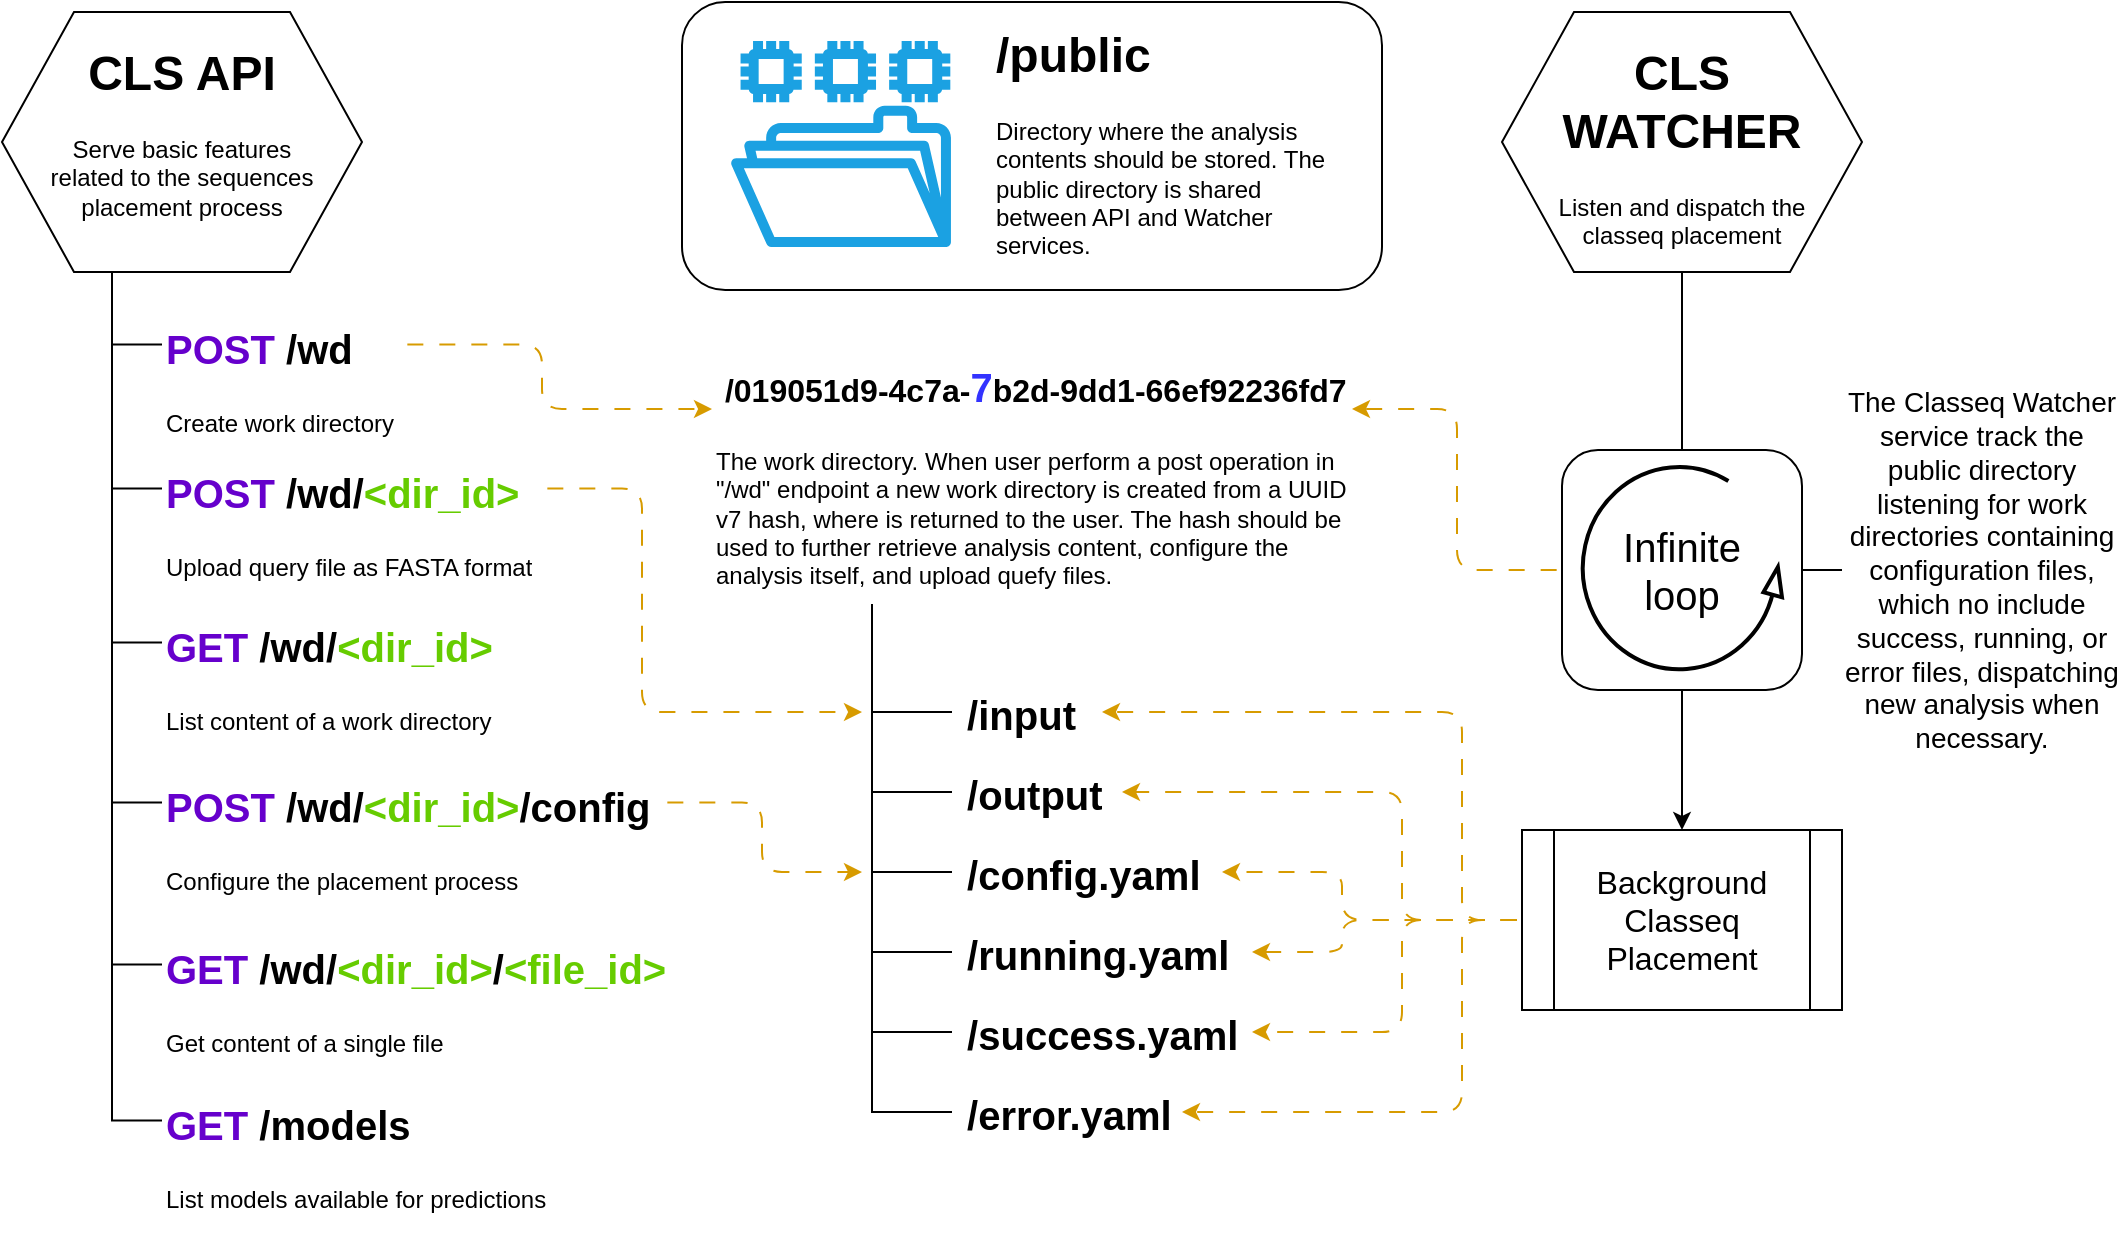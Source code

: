 <mxfile>
    <diagram name="Page-1" id="M4G4a46BqW0jDixxyeKU">
        <mxGraphModel dx="1695" dy="862" grid="1" gridSize="10" guides="1" tooltips="1" connect="1" arrows="1" fold="1" page="1" pageScale="1" pageWidth="1100" pageHeight="650" math="0" shadow="0">
            <root>
                <mxCell id="0"/>
                <mxCell id="1" parent="0"/>
                <mxCell id="WlSgmrwbtceeHHhEDn4X-51" style="edgeStyle=orthogonalEdgeStyle;rounded=1;orthogonalLoop=1;jettySize=auto;html=1;exitX=1;exitY=0.25;exitDx=0;exitDy=0;entryX=0;entryY=0.25;entryDx=0;entryDy=0;curved=0;flowAnimation=1;fillColor=#ffcd28;gradientColor=#ffa500;strokeColor=#d79b00;" parent="1" source="WlSgmrwbtceeHHhEDn4X-5" target="WlSgmrwbtceeHHhEDn4X-21" edge="1">
                    <mxGeometry relative="1" as="geometry">
                        <Array as="points">
                            <mxPoint x="290" y="187"/>
                            <mxPoint x="290" y="220"/>
                        </Array>
                    </mxGeometry>
                </mxCell>
                <mxCell id="WlSgmrwbtceeHHhEDn4X-5" value="&lt;h1 style=&quot;margin-top: 0px;&quot;&gt;&lt;font style=&quot;font-size: 20px;&quot;&gt;&lt;font color=&quot;#6600cc&quot;&gt;POST&lt;/font&gt; /wd&lt;/font&gt;&lt;/h1&gt;&lt;p&gt;Create work directory&lt;/p&gt;" style="text;html=1;whiteSpace=wrap;overflow=hidden;rounded=0;" parent="1" vertex="1">
                    <mxGeometry x="100" y="168" width="120" height="77" as="geometry"/>
                </mxCell>
                <mxCell id="WlSgmrwbtceeHHhEDn4X-7" style="edgeStyle=orthogonalEdgeStyle;rounded=0;orthogonalLoop=1;jettySize=auto;html=1;entryX=0;entryY=0.25;entryDx=0;entryDy=0;endArrow=none;endFill=0;exitX=0.25;exitY=1;exitDx=0;exitDy=0;" parent="1" source="WlSgmrwbtceeHHhEDn4X-2" target="WlSgmrwbtceeHHhEDn4X-5" edge="1">
                    <mxGeometry relative="1" as="geometry"/>
                </mxCell>
                <mxCell id="WlSgmrwbtceeHHhEDn4X-9" style="edgeStyle=orthogonalEdgeStyle;rounded=0;orthogonalLoop=1;jettySize=auto;html=1;entryX=0;entryY=0.25;entryDx=0;entryDy=0;endArrow=none;endFill=0;exitX=0.25;exitY=1;exitDx=0;exitDy=0;" parent="1" source="WlSgmrwbtceeHHhEDn4X-2" target="WlSgmrwbtceeHHhEDn4X-8" edge="1">
                    <mxGeometry relative="1" as="geometry"/>
                </mxCell>
                <mxCell id="WlSgmrwbtceeHHhEDn4X-11" style="edgeStyle=orthogonalEdgeStyle;rounded=0;orthogonalLoop=1;jettySize=auto;html=1;entryX=0;entryY=0.25;entryDx=0;entryDy=0;endArrow=none;endFill=0;exitX=0.25;exitY=1;exitDx=0;exitDy=0;" parent="1" source="WlSgmrwbtceeHHhEDn4X-2" target="WlSgmrwbtceeHHhEDn4X-10" edge="1">
                    <mxGeometry relative="1" as="geometry"/>
                </mxCell>
                <mxCell id="WlSgmrwbtceeHHhEDn4X-13" style="edgeStyle=orthogonalEdgeStyle;rounded=0;orthogonalLoop=1;jettySize=auto;html=1;entryX=0;entryY=0.25;entryDx=0;entryDy=0;endArrow=none;endFill=0;exitX=0.25;exitY=1;exitDx=0;exitDy=0;" parent="1" source="WlSgmrwbtceeHHhEDn4X-2" target="WlSgmrwbtceeHHhEDn4X-12" edge="1">
                    <mxGeometry relative="1" as="geometry"/>
                </mxCell>
                <mxCell id="WlSgmrwbtceeHHhEDn4X-15" style="edgeStyle=orthogonalEdgeStyle;rounded=0;orthogonalLoop=1;jettySize=auto;html=1;entryX=0;entryY=0.25;entryDx=0;entryDy=0;endArrow=none;endFill=0;exitX=0.25;exitY=1;exitDx=0;exitDy=0;" parent="1" source="WlSgmrwbtceeHHhEDn4X-2" target="WlSgmrwbtceeHHhEDn4X-14" edge="1">
                    <mxGeometry relative="1" as="geometry"/>
                </mxCell>
                <mxCell id="WlSgmrwbtceeHHhEDn4X-8" value="&lt;h1 style=&quot;margin-top: 0px;&quot;&gt;&lt;font style=&quot;font-size: 20px;&quot;&gt;&lt;font color=&quot;#6600cc&quot;&gt;GET&lt;/font&gt; /wd/&lt;font color=&quot;#66cc00&quot;&gt;&amp;lt;dir_id&amp;gt;&lt;/font&gt;&lt;/font&gt;&lt;/h1&gt;&lt;p&gt;List content of a work directory&lt;/p&gt;" style="text;html=1;whiteSpace=wrap;overflow=hidden;rounded=0;" parent="1" vertex="1">
                    <mxGeometry x="100" y="317" width="170" height="77" as="geometry"/>
                </mxCell>
                <mxCell id="WlSgmrwbtceeHHhEDn4X-49" style="edgeStyle=orthogonalEdgeStyle;rounded=1;orthogonalLoop=1;jettySize=auto;html=1;exitX=1;exitY=0.25;exitDx=0;exitDy=0;curved=0;flowAnimation=1;fillColor=#ffcd28;gradientColor=#ffa500;strokeColor=#d79b00;" parent="1" source="WlSgmrwbtceeHHhEDn4X-10" edge="1">
                    <mxGeometry relative="1" as="geometry">
                        <mxPoint x="450" y="371" as="targetPoint"/>
                        <Array as="points">
                            <mxPoint x="340" y="259"/>
                            <mxPoint x="340" y="371"/>
                        </Array>
                    </mxGeometry>
                </mxCell>
                <mxCell id="WlSgmrwbtceeHHhEDn4X-10" value="&lt;h1 style=&quot;margin-top: 0px;&quot;&gt;&lt;font style=&quot;font-size: 20px;&quot;&gt;&lt;font color=&quot;#6600cc&quot;&gt;POST&lt;/font&gt; /wd/&lt;font color=&quot;#66cc00&quot;&gt;&amp;lt;dir_id&amp;gt;&lt;/font&gt;&lt;/font&gt;&lt;/h1&gt;&lt;p&gt;Upload query file as FASTA format&lt;/p&gt;" style="text;html=1;whiteSpace=wrap;overflow=hidden;rounded=0;" parent="1" vertex="1">
                    <mxGeometry x="100" y="240" width="190" height="77" as="geometry"/>
                </mxCell>
                <mxCell id="WlSgmrwbtceeHHhEDn4X-48" style="edgeStyle=orthogonalEdgeStyle;rounded=1;orthogonalLoop=1;jettySize=auto;html=1;exitX=1;exitY=0.25;exitDx=0;exitDy=0;curved=0;flowAnimation=1;fillColor=#ffcd28;gradientColor=#ffa500;strokeColor=#d79b00;" parent="1" source="WlSgmrwbtceeHHhEDn4X-12" edge="1">
                    <mxGeometry relative="1" as="geometry">
                        <mxPoint x="450" y="451" as="targetPoint"/>
                        <Array as="points">
                            <mxPoint x="400" y="416"/>
                            <mxPoint x="400" y="451"/>
                        </Array>
                    </mxGeometry>
                </mxCell>
                <mxCell id="WlSgmrwbtceeHHhEDn4X-12" value="&lt;h1 style=&quot;margin-top: 0px;&quot;&gt;&lt;font style=&quot;font-size: 20px;&quot;&gt;&lt;font color=&quot;#6600cc&quot;&gt;POST&lt;/font&gt; /wd/&lt;font color=&quot;#66cc00&quot;&gt;&amp;lt;dir_id&amp;gt;&lt;/font&gt;/config&lt;/font&gt;&lt;/h1&gt;&lt;p&gt;Configure the placement process&lt;/p&gt;" style="text;html=1;whiteSpace=wrap;overflow=hidden;rounded=0;" parent="1" vertex="1">
                    <mxGeometry x="100" y="397" width="250" height="77" as="geometry"/>
                </mxCell>
                <mxCell id="WlSgmrwbtceeHHhEDn4X-14" value="&lt;h1 style=&quot;margin-top: 0px;&quot;&gt;&lt;font style=&quot;font-size: 20px;&quot;&gt;&lt;font color=&quot;#6600cc&quot;&gt;GET&lt;/font&gt; /wd/&lt;font color=&quot;#66cc00&quot;&gt;&amp;lt;dir_id&amp;gt;&lt;/font&gt;/&lt;font color=&quot;#66cc00&quot;&gt;&amp;lt;file_id&amp;gt;&lt;/font&gt;&lt;/font&gt;&lt;/h1&gt;&lt;p&gt;Get content of a single file&lt;/p&gt;" style="text;html=1;whiteSpace=wrap;overflow=hidden;rounded=0;" parent="1" vertex="1">
                    <mxGeometry x="100" y="478" width="260" height="77" as="geometry"/>
                </mxCell>
                <mxCell id="WlSgmrwbtceeHHhEDn4X-16" value="" style="group" parent="1" vertex="1" connectable="0">
                    <mxGeometry x="20" y="21" width="180" height="130" as="geometry"/>
                </mxCell>
                <mxCell id="N5YZWNXMNzbVgrV_dNlq-3" value="" style="verticalLabelPosition=bottom;verticalAlign=top;html=1;shape=hexagon;perimeter=hexagonPerimeter2;arcSize=6;size=0.2;" parent="WlSgmrwbtceeHHhEDn4X-16" vertex="1">
                    <mxGeometry width="180" height="130" as="geometry"/>
                </mxCell>
                <mxCell id="WlSgmrwbtceeHHhEDn4X-2" value="&lt;h1 style=&quot;margin-top: 0px;&quot;&gt;CLS API&lt;/h1&gt;&lt;p&gt;Serve basic features related to the sequences placement process&lt;/p&gt;" style="text;html=1;whiteSpace=wrap;overflow=hidden;rounded=0;align=center;" parent="WlSgmrwbtceeHHhEDn4X-16" vertex="1">
                    <mxGeometry x="20" y="10" width="140" height="120" as="geometry"/>
                </mxCell>
                <mxCell id="WlSgmrwbtceeHHhEDn4X-34" style="edgeStyle=orthogonalEdgeStyle;rounded=0;orthogonalLoop=1;jettySize=auto;html=1;entryX=0;entryY=0.5;entryDx=0;entryDy=0;exitX=0.25;exitY=1;exitDx=0;exitDy=0;endArrow=none;endFill=0;" parent="1" source="WlSgmrwbtceeHHhEDn4X-21" target="WlSgmrwbtceeHHhEDn4X-32" edge="1">
                    <mxGeometry relative="1" as="geometry">
                        <Array as="points">
                            <mxPoint x="455" y="371"/>
                        </Array>
                    </mxGeometry>
                </mxCell>
                <mxCell id="WlSgmrwbtceeHHhEDn4X-35" style="edgeStyle=orthogonalEdgeStyle;rounded=0;orthogonalLoop=1;jettySize=auto;html=1;entryX=0;entryY=0.5;entryDx=0;entryDy=0;exitX=0.25;exitY=1;exitDx=0;exitDy=0;endArrow=none;endFill=0;" parent="1" source="WlSgmrwbtceeHHhEDn4X-21" target="WlSgmrwbtceeHHhEDn4X-33" edge="1">
                    <mxGeometry relative="1" as="geometry"/>
                </mxCell>
                <mxCell id="WlSgmrwbtceeHHhEDn4X-21" value="&lt;h1 style=&quot;margin-top: 0px;&quot;&gt;&lt;font style=&quot;&quot;&gt;&lt;span style=&quot;font-size: 16px;&quot;&gt;&amp;nbsp;/019051d9-4c7a-&lt;/span&gt;&lt;font style=&quot;font-size: 20px;&quot; color=&quot;#3333ff&quot;&gt;7&lt;/font&gt;&lt;span style=&quot;font-size: 16px;&quot;&gt;b2d-9dd1-66ef92236fd7&lt;/span&gt;&lt;/font&gt;&lt;/h1&gt;&lt;p&gt;The work directory. When user perform a post operation in &quot;/wd&quot; endpoint a new work directory is created from a UUID v7 hash, where is returned to the user. The hash should be used to further retrieve analysis content, configure the analysis itself, and upload quefy files.&lt;/p&gt;" style="text;html=1;whiteSpace=wrap;overflow=hidden;rounded=0;" parent="1" vertex="1">
                    <mxGeometry x="375" y="187" width="320" height="130" as="geometry"/>
                </mxCell>
                <mxCell id="WlSgmrwbtceeHHhEDn4X-23" value="&lt;h1 style=&quot;margin-top: 0px;&quot;&gt;&lt;font style=&quot;font-size: 20px;&quot;&gt;&lt;font color=&quot;#6600cc&quot;&gt;GET&lt;/font&gt; /models&lt;/font&gt;&lt;/h1&gt;&lt;p&gt;List models available for predictions&lt;/p&gt;" style="text;html=1;whiteSpace=wrap;overflow=hidden;rounded=0;" parent="1" vertex="1">
                    <mxGeometry x="100" y="556" width="200" height="77" as="geometry"/>
                </mxCell>
                <mxCell id="WlSgmrwbtceeHHhEDn4X-24" style="edgeStyle=orthogonalEdgeStyle;rounded=0;orthogonalLoop=1;jettySize=auto;html=1;entryX=0;entryY=0.25;entryDx=0;entryDy=0;endArrow=none;endFill=0;exitX=0.25;exitY=1;exitDx=0;exitDy=0;" parent="1" source="WlSgmrwbtceeHHhEDn4X-2" target="WlSgmrwbtceeHHhEDn4X-23" edge="1">
                    <mxGeometry relative="1" as="geometry"/>
                </mxCell>
                <mxCell id="WlSgmrwbtceeHHhEDn4X-29" value="" style="group" parent="1" vertex="1" connectable="0">
                    <mxGeometry x="770" y="21" width="180" height="130" as="geometry"/>
                </mxCell>
                <mxCell id="WlSgmrwbtceeHHhEDn4X-30" value="" style="verticalLabelPosition=bottom;verticalAlign=top;html=1;shape=hexagon;perimeter=hexagonPerimeter2;arcSize=6;size=0.2;" parent="WlSgmrwbtceeHHhEDn4X-29" vertex="1">
                    <mxGeometry width="180" height="130" as="geometry"/>
                </mxCell>
                <mxCell id="WlSgmrwbtceeHHhEDn4X-31" value="&lt;h1 style=&quot;margin-top: 0px;&quot;&gt;CLS WATCHER&lt;/h1&gt;&lt;p&gt;Listen and dispatch the classeq placement&lt;/p&gt;" style="text;html=1;whiteSpace=wrap;overflow=hidden;rounded=0;align=center;" parent="WlSgmrwbtceeHHhEDn4X-29" vertex="1">
                    <mxGeometry x="20" y="10" width="140" height="120" as="geometry"/>
                </mxCell>
                <mxCell id="WlSgmrwbtceeHHhEDn4X-32" value="&lt;h1 style=&quot;margin-top: 0px;&quot;&gt;&lt;font style=&quot;font-size: 20px;&quot;&gt;&amp;nbsp;/input&lt;/font&gt;&lt;/h1&gt;" style="text;html=1;whiteSpace=wrap;overflow=hidden;rounded=0;" parent="1" vertex="1">
                    <mxGeometry x="495" y="351" width="75" height="40" as="geometry"/>
                </mxCell>
                <mxCell id="WlSgmrwbtceeHHhEDn4X-33" value="&lt;h1 style=&quot;margin-top: 0px;&quot;&gt;&lt;font style=&quot;font-size: 20px;&quot;&gt;&amp;nbsp;/output&lt;/font&gt;&lt;/h1&gt;" style="text;html=1;whiteSpace=wrap;overflow=hidden;rounded=0;" parent="1" vertex="1">
                    <mxGeometry x="495" y="391" width="85" height="40" as="geometry"/>
                </mxCell>
                <mxCell id="WlSgmrwbtceeHHhEDn4X-36" value="&lt;h1 style=&quot;margin-top: 0px;&quot;&gt;&lt;font style=&quot;font-size: 20px;&quot;&gt;&amp;nbsp;/config.yaml&lt;/font&gt;&lt;/h1&gt;" style="text;html=1;whiteSpace=wrap;overflow=hidden;rounded=0;" parent="1" vertex="1">
                    <mxGeometry x="495" y="431" width="135" height="40" as="geometry"/>
                </mxCell>
                <mxCell id="WlSgmrwbtceeHHhEDn4X-38" style="edgeStyle=orthogonalEdgeStyle;rounded=0;orthogonalLoop=1;jettySize=auto;html=1;entryX=0;entryY=0.5;entryDx=0;entryDy=0;exitX=0.25;exitY=1;exitDx=0;exitDy=0;endArrow=none;endFill=0;" parent="1" source="WlSgmrwbtceeHHhEDn4X-21" target="WlSgmrwbtceeHHhEDn4X-36" edge="1">
                    <mxGeometry relative="1" as="geometry">
                        <mxPoint x="448" y="453" as="sourcePoint"/>
                        <mxPoint x="485" y="531" as="targetPoint"/>
                    </mxGeometry>
                </mxCell>
                <mxCell id="WlSgmrwbtceeHHhEDn4X-39" value="&lt;h1 style=&quot;margin-top: 0px;&quot;&gt;&lt;font style=&quot;font-size: 20px;&quot;&gt;&amp;nbsp;/running.yaml&lt;/font&gt;&lt;/h1&gt;" style="text;html=1;whiteSpace=wrap;overflow=hidden;rounded=0;" parent="1" vertex="1">
                    <mxGeometry x="495" y="471" width="150" height="40" as="geometry"/>
                </mxCell>
                <mxCell id="WlSgmrwbtceeHHhEDn4X-40" value="&lt;h1 style=&quot;margin-top: 0px;&quot;&gt;&lt;font style=&quot;font-size: 20px;&quot;&gt;&amp;nbsp;/success.yaml&lt;/font&gt;&lt;/h1&gt;" style="text;html=1;whiteSpace=wrap;overflow=hidden;rounded=0;" parent="1" vertex="1">
                    <mxGeometry x="495" y="511" width="150" height="40" as="geometry"/>
                </mxCell>
                <mxCell id="WlSgmrwbtceeHHhEDn4X-41" value="&lt;h1 style=&quot;margin-top: 0px;&quot;&gt;&lt;font style=&quot;font-size: 20px;&quot;&gt;&amp;nbsp;/error.yaml&lt;/font&gt;&lt;/h1&gt;" style="text;html=1;whiteSpace=wrap;overflow=hidden;rounded=0;" parent="1" vertex="1">
                    <mxGeometry x="495" y="551" width="115" height="40" as="geometry"/>
                </mxCell>
                <mxCell id="WlSgmrwbtceeHHhEDn4X-42" style="edgeStyle=orthogonalEdgeStyle;rounded=0;orthogonalLoop=1;jettySize=auto;html=1;entryX=0;entryY=0.5;entryDx=0;entryDy=0;exitX=0.25;exitY=1;exitDx=0;exitDy=0;endArrow=none;endFill=0;" parent="1" source="WlSgmrwbtceeHHhEDn4X-21" target="WlSgmrwbtceeHHhEDn4X-39" edge="1">
                    <mxGeometry relative="1" as="geometry">
                        <mxPoint x="500" y="461" as="sourcePoint"/>
                        <mxPoint x="535" y="571" as="targetPoint"/>
                    </mxGeometry>
                </mxCell>
                <mxCell id="WlSgmrwbtceeHHhEDn4X-43" style="edgeStyle=orthogonalEdgeStyle;rounded=0;orthogonalLoop=1;jettySize=auto;html=1;entryX=0;entryY=0.5;entryDx=0;entryDy=0;exitX=0.25;exitY=1;exitDx=0;exitDy=0;endArrow=none;endFill=0;" parent="1" source="WlSgmrwbtceeHHhEDn4X-21" target="WlSgmrwbtceeHHhEDn4X-40" edge="1">
                    <mxGeometry relative="1" as="geometry">
                        <mxPoint x="500" y="461" as="sourcePoint"/>
                        <mxPoint x="535" y="611" as="targetPoint"/>
                    </mxGeometry>
                </mxCell>
                <mxCell id="WlSgmrwbtceeHHhEDn4X-44" style="edgeStyle=orthogonalEdgeStyle;rounded=0;orthogonalLoop=1;jettySize=auto;html=1;entryX=0;entryY=0.5;entryDx=0;entryDy=0;exitX=0.25;exitY=1;exitDx=0;exitDy=0;endArrow=none;endFill=0;" parent="1" source="WlSgmrwbtceeHHhEDn4X-21" target="WlSgmrwbtceeHHhEDn4X-41" edge="1">
                    <mxGeometry relative="1" as="geometry">
                        <mxPoint x="500" y="461" as="sourcePoint"/>
                        <mxPoint x="535" y="651" as="targetPoint"/>
                    </mxGeometry>
                </mxCell>
                <mxCell id="WlSgmrwbtceeHHhEDn4X-63" style="edgeStyle=orthogonalEdgeStyle;rounded=0;orthogonalLoop=1;jettySize=auto;html=1;entryX=1;entryY=0.5;entryDx=0;entryDy=0;endArrow=none;endFill=0;" parent="1" source="WlSgmrwbtceeHHhEDn4X-56" target="WlSgmrwbtceeHHhEDn4X-58" edge="1">
                    <mxGeometry relative="1" as="geometry"/>
                </mxCell>
                <mxCell id="WlSgmrwbtceeHHhEDn4X-56" value="The Classeq Watcher service track the public directory listening for work directories containing configuration files, which no include success, running, or error files, dispatching new analysis when necessary." style="text;html=1;align=center;verticalAlign=middle;whiteSpace=wrap;rounded=0;fontSize=14;" parent="1" vertex="1">
                    <mxGeometry x="940" y="195" width="140" height="210" as="geometry"/>
                </mxCell>
                <mxCell id="WlSgmrwbtceeHHhEDn4X-57" style="edgeStyle=orthogonalEdgeStyle;rounded=0;orthogonalLoop=1;jettySize=auto;html=1;entryX=0.5;entryY=0;entryDx=0;entryDy=0;endArrow=none;endFill=0;" parent="1" source="WlSgmrwbtceeHHhEDn4X-31" target="WlSgmrwbtceeHHhEDn4X-58" edge="1">
                    <mxGeometry relative="1" as="geometry">
                        <mxPoint x="900" y="265" as="targetPoint"/>
                    </mxGeometry>
                </mxCell>
                <mxCell id="WlSgmrwbtceeHHhEDn4X-61" value="" style="group" parent="1" vertex="1" connectable="0">
                    <mxGeometry x="800" y="240" width="120" height="120" as="geometry"/>
                </mxCell>
                <mxCell id="WlSgmrwbtceeHHhEDn4X-58" value="" style="rounded=1;whiteSpace=wrap;html=1;" parent="WlSgmrwbtceeHHhEDn4X-61" vertex="1">
                    <mxGeometry width="120" height="120" as="geometry"/>
                </mxCell>
                <mxCell id="WlSgmrwbtceeHHhEDn4X-54" value="" style="verticalLabelPosition=bottom;html=1;verticalAlign=top;strokeWidth=2;shape=mxgraph.lean_mapping.physical_pull;pointerEvents=1;" parent="WlSgmrwbtceeHHhEDn4X-61" vertex="1">
                    <mxGeometry x="10" y="8" width="100" height="102" as="geometry"/>
                </mxCell>
                <mxCell id="WlSgmrwbtceeHHhEDn4X-60" value="Infinite loop" style="text;html=1;align=center;verticalAlign=middle;whiteSpace=wrap;rounded=0;fontSize=20;" parent="WlSgmrwbtceeHHhEDn4X-61" vertex="1">
                    <mxGeometry x="30" y="25" width="60" height="70" as="geometry"/>
                </mxCell>
                <mxCell id="WlSgmrwbtceeHHhEDn4X-62" style="edgeStyle=orthogonalEdgeStyle;rounded=1;orthogonalLoop=1;jettySize=auto;html=1;entryX=1;entryY=0.25;entryDx=0;entryDy=0;flowAnimation=1;exitX=0;exitY=0.5;exitDx=0;exitDy=0;curved=0;fillColor=#ffcd28;gradientColor=#ffa500;strokeColor=#d79b00;" parent="1" source="WlSgmrwbtceeHHhEDn4X-58" target="WlSgmrwbtceeHHhEDn4X-21" edge="1">
                    <mxGeometry relative="1" as="geometry"/>
                </mxCell>
                <mxCell id="WlSgmrwbtceeHHhEDn4X-66" style="edgeStyle=orthogonalEdgeStyle;rounded=1;orthogonalLoop=1;jettySize=auto;html=1;entryX=1;entryY=0.5;entryDx=0;entryDy=0;exitX=0;exitY=0.5;exitDx=0;exitDy=0;flowAnimation=1;curved=0;fillColor=#ffcd28;gradientColor=#ffa500;strokeColor=#d79b00;" parent="1" source="WlSgmrwbtceeHHhEDn4X-64" target="WlSgmrwbtceeHHhEDn4X-32" edge="1">
                    <mxGeometry relative="1" as="geometry">
                        <Array as="points">
                            <mxPoint x="750" y="475"/>
                            <mxPoint x="750" y="371"/>
                        </Array>
                    </mxGeometry>
                </mxCell>
                <mxCell id="WlSgmrwbtceeHHhEDn4X-67" style="edgeStyle=orthogonalEdgeStyle;rounded=1;orthogonalLoop=1;jettySize=auto;html=1;entryX=1;entryY=0.5;entryDx=0;entryDy=0;flowAnimation=1;curved=0;fillColor=#ffcd28;gradientColor=#ffa500;strokeColor=#d79b00;" parent="1" source="WlSgmrwbtceeHHhEDn4X-64" target="WlSgmrwbtceeHHhEDn4X-33" edge="1">
                    <mxGeometry relative="1" as="geometry">
                        <Array as="points">
                            <mxPoint x="720" y="475"/>
                            <mxPoint x="720" y="411"/>
                        </Array>
                    </mxGeometry>
                </mxCell>
                <mxCell id="WlSgmrwbtceeHHhEDn4X-68" style="edgeStyle=orthogonalEdgeStyle;rounded=1;orthogonalLoop=1;jettySize=auto;html=1;exitX=0;exitY=0.5;exitDx=0;exitDy=0;flowAnimation=1;curved=0;fillColor=#ffcd28;gradientColor=#ffa500;strokeColor=#d79b00;" parent="1" source="WlSgmrwbtceeHHhEDn4X-64" target="WlSgmrwbtceeHHhEDn4X-36" edge="1">
                    <mxGeometry relative="1" as="geometry">
                        <Array as="points">
                            <mxPoint x="690" y="475"/>
                            <mxPoint x="690" y="451"/>
                        </Array>
                    </mxGeometry>
                </mxCell>
                <mxCell id="WlSgmrwbtceeHHhEDn4X-69" style="edgeStyle=orthogonalEdgeStyle;rounded=1;orthogonalLoop=1;jettySize=auto;html=1;entryX=1;entryY=0.5;entryDx=0;entryDy=0;flowAnimation=1;curved=0;fillColor=#ffcd28;gradientColor=#ffa500;strokeColor=#d79b00;" parent="1" source="WlSgmrwbtceeHHhEDn4X-64" target="WlSgmrwbtceeHHhEDn4X-39" edge="1">
                    <mxGeometry relative="1" as="geometry">
                        <Array as="points">
                            <mxPoint x="690" y="475"/>
                            <mxPoint x="690" y="491"/>
                        </Array>
                    </mxGeometry>
                </mxCell>
                <mxCell id="WlSgmrwbtceeHHhEDn4X-70" style="edgeStyle=orthogonalEdgeStyle;rounded=1;orthogonalLoop=1;jettySize=auto;html=1;entryX=1;entryY=0.5;entryDx=0;entryDy=0;flowAnimation=1;curved=0;fillColor=#ffcd28;gradientColor=#ffa500;strokeColor=#d79b00;" parent="1" source="WlSgmrwbtceeHHhEDn4X-64" target="WlSgmrwbtceeHHhEDn4X-40" edge="1">
                    <mxGeometry relative="1" as="geometry">
                        <Array as="points">
                            <mxPoint x="720" y="475"/>
                            <mxPoint x="720" y="531"/>
                        </Array>
                    </mxGeometry>
                </mxCell>
                <mxCell id="WlSgmrwbtceeHHhEDn4X-72" style="edgeStyle=orthogonalEdgeStyle;rounded=1;orthogonalLoop=1;jettySize=auto;html=1;entryX=1;entryY=0.5;entryDx=0;entryDy=0;flowAnimation=1;curved=0;fillColor=#ffcd28;gradientColor=#ffa500;strokeColor=#d79b00;" parent="1" source="WlSgmrwbtceeHHhEDn4X-64" target="WlSgmrwbtceeHHhEDn4X-41" edge="1">
                    <mxGeometry relative="1" as="geometry">
                        <Array as="points">
                            <mxPoint x="750" y="475"/>
                            <mxPoint x="750" y="571"/>
                        </Array>
                    </mxGeometry>
                </mxCell>
                <mxCell id="WlSgmrwbtceeHHhEDn4X-64" value="Background Classeq Placement" style="shape=process;whiteSpace=wrap;html=1;backgroundOutline=1;fontSize=16;" parent="1" vertex="1">
                    <mxGeometry x="780" y="430" width="160" height="90" as="geometry"/>
                </mxCell>
                <mxCell id="WlSgmrwbtceeHHhEDn4X-65" style="edgeStyle=orthogonalEdgeStyle;rounded=0;orthogonalLoop=1;jettySize=auto;html=1;" parent="1" source="WlSgmrwbtceeHHhEDn4X-58" target="WlSgmrwbtceeHHhEDn4X-64" edge="1">
                    <mxGeometry relative="1" as="geometry"/>
                </mxCell>
                <mxCell id="WlSgmrwbtceeHHhEDn4X-73" value="" style="group" parent="1" vertex="1" connectable="0">
                    <mxGeometry x="360" y="16" width="350" height="144" as="geometry"/>
                </mxCell>
                <mxCell id="WlSgmrwbtceeHHhEDn4X-52" value="" style="rounded=1;whiteSpace=wrap;html=1;" parent="WlSgmrwbtceeHHhEDn4X-73" vertex="1">
                    <mxGeometry width="350" height="144" as="geometry"/>
                </mxCell>
                <mxCell id="N5YZWNXMNzbVgrV_dNlq-1" value="" style="sketch=0;outlineConnect=0;fillColor=#1ba1e2;strokeColor=#006EAF;dashed=0;verticalLabelPosition=bottom;verticalAlign=top;align=center;html=1;fontSize=12;fontStyle=0;aspect=fixed;pointerEvents=1;shape=mxgraph.aws4.file_system;fontColor=#ffffff;" parent="WlSgmrwbtceeHHhEDn4X-73" vertex="1">
                    <mxGeometry x="24.44" y="19.5" width="110.06" height="103" as="geometry"/>
                </mxCell>
                <mxCell id="WlSgmrwbtceeHHhEDn4X-19" value="&lt;h1 style=&quot;margin-top: 0px;&quot;&gt;/public&lt;/h1&gt;&lt;p&gt;Directory where the analysis contents should be stored. The public directory is shared between API and Watcher services.&lt;/p&gt;" style="text;html=1;whiteSpace=wrap;overflow=hidden;rounded=0;" parent="WlSgmrwbtceeHHhEDn4X-73" vertex="1">
                    <mxGeometry x="154.5" y="6" width="180" height="130" as="geometry"/>
                </mxCell>
            </root>
        </mxGraphModel>
    </diagram>
</mxfile>